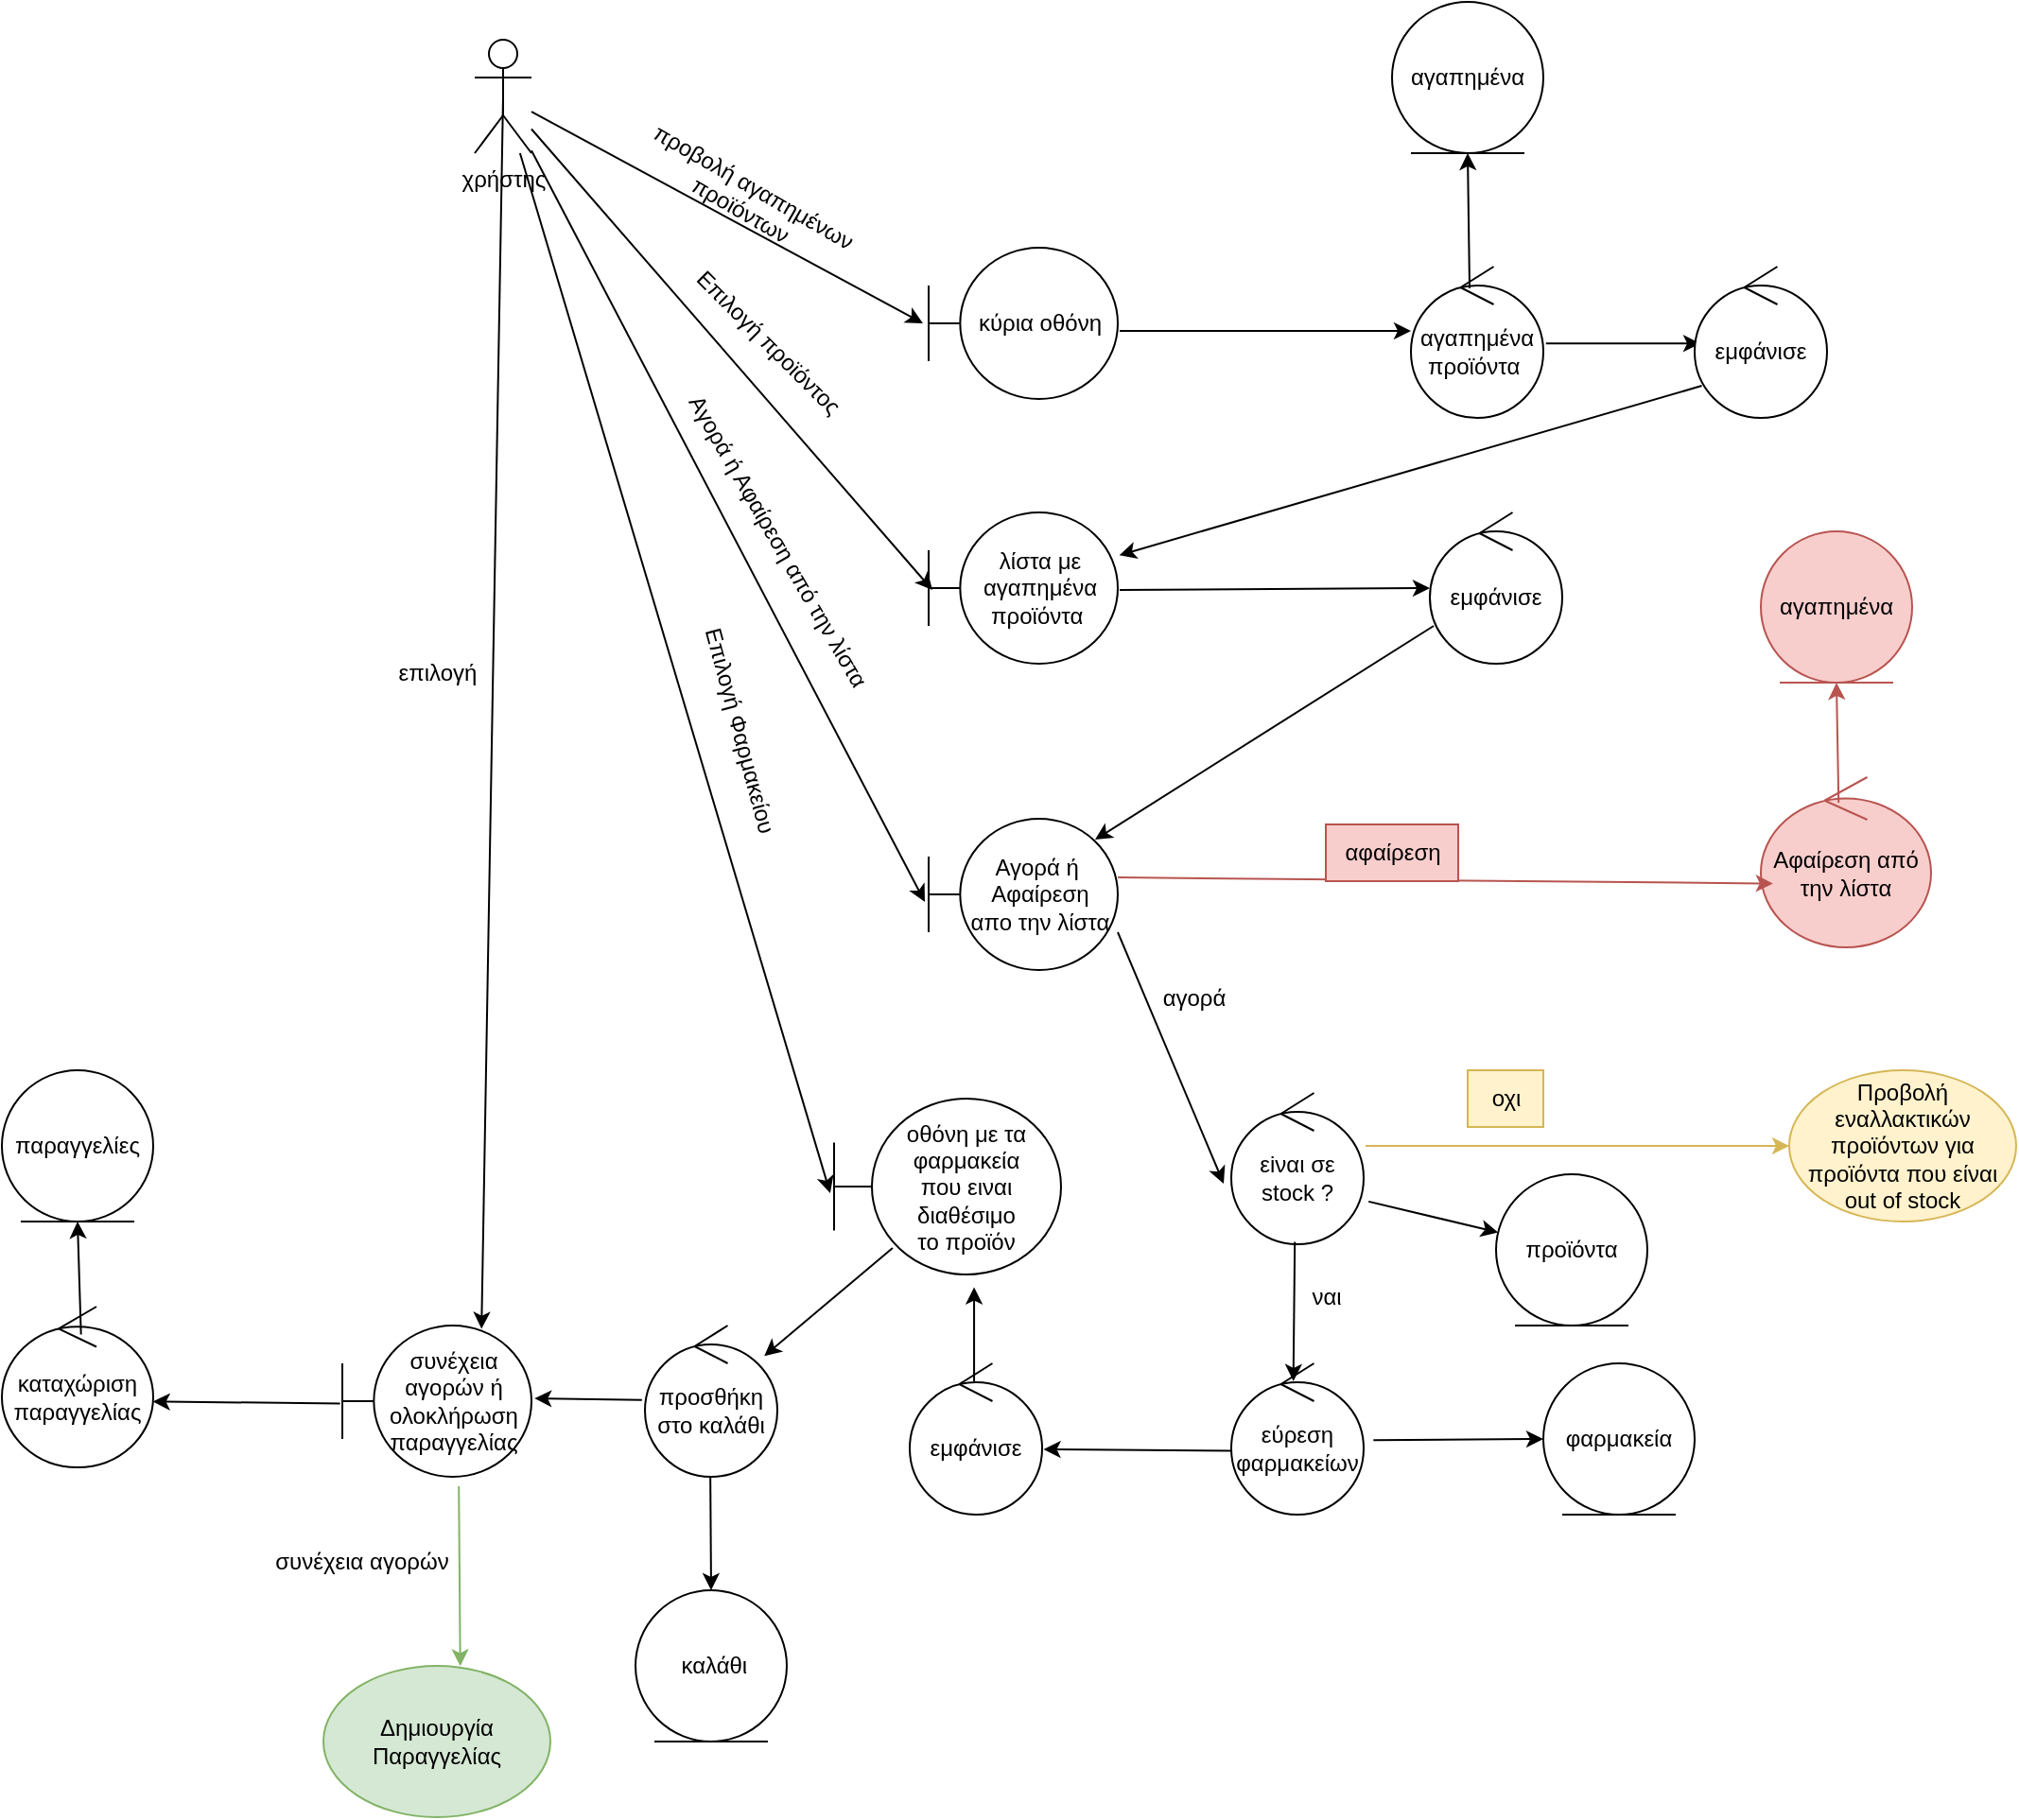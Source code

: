 <mxfile version="21.2.8" type="device">
  <diagram name="Page-1" id="IQTiKRB02Jf_GiqLcTtX">
    <mxGraphModel dx="2736" dy="606" grid="1" gridSize="10" guides="1" tooltips="1" connect="1" arrows="1" fold="1" page="1" pageScale="1" pageWidth="850" pageHeight="1100" math="0" shadow="0">
      <root>
        <mxCell id="0" />
        <mxCell id="1" parent="0" />
        <mxCell id="qbaSDtBNnqxAWvWLSkWQ-3" value="χρήστης" style="shape=umlActor;verticalLabelPosition=bottom;verticalAlign=top;html=1;" parent="1" vertex="1">
          <mxGeometry x="-920" y="140" width="30" height="60" as="geometry" />
        </mxCell>
        <mxCell id="qbaSDtBNnqxAWvWLSkWQ-31" value="κύρια οθόνη" style="shape=umlBoundary;whiteSpace=wrap;html=1;" parent="1" vertex="1">
          <mxGeometry x="-680" y="250" width="100" height="80" as="geometry" />
        </mxCell>
        <mxCell id="qbaSDtBNnqxAWvWLSkWQ-34" value="προβολή&amp;nbsp;αγαπημένων &lt;br&gt;προϊόντων&lt;br&gt;&amp;nbsp;" style="text;html=1;align=center;verticalAlign=middle;resizable=0;points=[];autosize=1;strokeColor=none;fillColor=none;rotation=30;" parent="1" vertex="1">
          <mxGeometry x="-850" y="200" width="140" height="60" as="geometry" />
        </mxCell>
        <mxCell id="qbaSDtBNnqxAWvWLSkWQ-35" value="αγαπημένα&lt;br style=&quot;border-color: var(--border-color);&quot;&gt;προϊόντα&amp;nbsp;" style="ellipse;shape=umlControl;whiteSpace=wrap;html=1;" parent="1" vertex="1">
          <mxGeometry x="-425" y="260" width="70" height="80" as="geometry" />
        </mxCell>
        <mxCell id="qbaSDtBNnqxAWvWLSkWQ-37" value="λίστα με αγαπημένα&lt;br style=&quot;border-color: var(--border-color);&quot;&gt;&lt;span style=&quot;&quot;&gt;προϊόντα&amp;nbsp;&lt;/span&gt;" style="shape=umlBoundary;whiteSpace=wrap;html=1;" parent="1" vertex="1">
          <mxGeometry x="-680" y="390" width="100" height="80" as="geometry" />
        </mxCell>
        <mxCell id="qbaSDtBNnqxAWvWLSkWQ-42" value="" style="endArrow=classic;html=1;rounded=0;exitX=1.01;exitY=0.55;exitDx=0;exitDy=0;exitPerimeter=0;entryX=0;entryY=0.425;entryDx=0;entryDy=0;entryPerimeter=0;" parent="1" source="qbaSDtBNnqxAWvWLSkWQ-31" target="qbaSDtBNnqxAWvWLSkWQ-35" edge="1">
          <mxGeometry width="50" height="50" relative="1" as="geometry">
            <mxPoint x="180" y="500" as="sourcePoint" />
            <mxPoint x="230" y="450" as="targetPoint" />
          </mxGeometry>
        </mxCell>
        <mxCell id="qbaSDtBNnqxAWvWLSkWQ-43" value="εμφάνισε" style="ellipse;shape=umlControl;whiteSpace=wrap;html=1;" parent="1" vertex="1">
          <mxGeometry x="-415" y="390" width="70" height="80" as="geometry" />
        </mxCell>
        <mxCell id="qbaSDtBNnqxAWvWLSkWQ-45" value="" style="endArrow=classic;html=1;rounded=0;exitX=1.01;exitY=0.513;exitDx=0;exitDy=0;exitPerimeter=0;entryX=0;entryY=0.5;entryDx=0;entryDy=0;entryPerimeter=0;" parent="1" source="qbaSDtBNnqxAWvWLSkWQ-37" target="qbaSDtBNnqxAWvWLSkWQ-43" edge="1">
          <mxGeometry width="50" height="50" relative="1" as="geometry">
            <mxPoint x="210" y="610" as="sourcePoint" />
            <mxPoint x="260" y="560" as="targetPoint" />
          </mxGeometry>
        </mxCell>
        <mxCell id="qbaSDtBNnqxAWvWLSkWQ-46" value="Αγορά ή&amp;nbsp; Αφαίρεση&lt;br style=&quot;border-color: var(--border-color);&quot;&gt;&lt;span style=&quot;&quot;&gt;απο την λίστα&lt;/span&gt;" style="shape=umlBoundary;whiteSpace=wrap;html=1;" parent="1" vertex="1">
          <mxGeometry x="-680" y="552" width="100" height="80" as="geometry" />
        </mxCell>
        <mxCell id="qbaSDtBNnqxAWvWLSkWQ-48" value="" style="endArrow=classic;html=1;rounded=0;exitX=0.029;exitY=0.75;exitDx=0;exitDy=0;exitPerimeter=0;entryX=0.88;entryY=0.138;entryDx=0;entryDy=0;entryPerimeter=0;" parent="1" source="qbaSDtBNnqxAWvWLSkWQ-43" target="qbaSDtBNnqxAWvWLSkWQ-46" edge="1">
          <mxGeometry width="50" height="50" relative="1" as="geometry">
            <mxPoint x="-150" y="672" as="sourcePoint" />
            <mxPoint x="-100" y="622" as="targetPoint" />
          </mxGeometry>
        </mxCell>
        <mxCell id="qbaSDtBNnqxAWvWLSkWQ-50" value="Aγορά ή Αφαίρεση από την λίστα" style="text;html=1;align=center;verticalAlign=middle;resizable=0;points=[];autosize=1;strokeColor=none;fillColor=none;rotation=60;" parent="1" vertex="1">
          <mxGeometry x="-860" y="390" width="200" height="30" as="geometry" />
        </mxCell>
        <mxCell id="qbaSDtBNnqxAWvWLSkWQ-51" value="Επιλογή προϊόντος" style="text;html=1;align=center;verticalAlign=middle;resizable=0;points=[];autosize=1;strokeColor=none;fillColor=none;rotation=45;" parent="1" vertex="1">
          <mxGeometry x="-830" y="285" width="130" height="30" as="geometry" />
        </mxCell>
        <mxCell id="qbaSDtBNnqxAWvWLSkWQ-52" value="" style="endArrow=classic;html=1;rounded=0;exitX=1;exitY=0.75;exitDx=0;exitDy=0;exitPerimeter=0;entryX=-0.057;entryY=0.6;entryDx=0;entryDy=0;entryPerimeter=0;" parent="1" source="qbaSDtBNnqxAWvWLSkWQ-46" target="qbaSDtBNnqxAWvWLSkWQ-53" edge="1">
          <mxGeometry width="50" height="50" relative="1" as="geometry">
            <mxPoint x="-220" y="662" as="sourcePoint" />
            <mxPoint x="-50" y="787" as="targetPoint" />
          </mxGeometry>
        </mxCell>
        <mxCell id="qbaSDtBNnqxAWvWLSkWQ-53" value="εiναι σε stock ?" style="ellipse;shape=umlControl;whiteSpace=wrap;html=1;" parent="1" vertex="1">
          <mxGeometry x="-520" y="697" width="70" height="80" as="geometry" />
        </mxCell>
        <mxCell id="qbaSDtBNnqxAWvWLSkWQ-54" value="αγορά" style="text;html=1;align=center;verticalAlign=middle;resizable=0;points=[];autosize=1;strokeColor=none;fillColor=none;" parent="1" vertex="1">
          <mxGeometry x="-570" y="632" width="60" height="30" as="geometry" />
        </mxCell>
        <mxCell id="qbaSDtBNnqxAWvWLSkWQ-56" value="φαρμακεία" style="ellipse;shape=umlEntity;whiteSpace=wrap;html=1;" parent="1" vertex="1">
          <mxGeometry x="-355" y="840" width="80" height="80" as="geometry" />
        </mxCell>
        <mxCell id="qbaSDtBNnqxAWvWLSkWQ-59" value="εμφάνισε" style="ellipse;shape=umlControl;whiteSpace=wrap;html=1;" parent="1" vertex="1">
          <mxGeometry x="-690" y="840" width="70" height="80" as="geometry" />
        </mxCell>
        <mxCell id="qbaSDtBNnqxAWvWLSkWQ-60" value="ναι" style="text;html=1;align=center;verticalAlign=middle;resizable=0;points=[];autosize=1;strokeColor=none;fillColor=none;" parent="1" vertex="1">
          <mxGeometry x="-490" y="790" width="40" height="30" as="geometry" />
        </mxCell>
        <mxCell id="qbaSDtBNnqxAWvWLSkWQ-63" value="οθόνη με τα φαρμακεία&lt;br style=&quot;border-color: var(--border-color);&quot;&gt;&lt;span style=&quot;&quot;&gt;που ειναι διαθέσιμο&lt;/span&gt;&lt;br style=&quot;border-color: var(--border-color);&quot;&gt;&lt;span style=&quot;&quot;&gt;το προϊόν&lt;/span&gt;" style="shape=umlBoundary;whiteSpace=wrap;html=1;" parent="1" vertex="1">
          <mxGeometry x="-730" y="700" width="120" height="93" as="geometry" />
        </mxCell>
        <mxCell id="qbaSDtBNnqxAWvWLSkWQ-68" value="προσθήκη στο καλάθι" style="ellipse;shape=umlControl;whiteSpace=wrap;html=1;" parent="1" vertex="1">
          <mxGeometry x="-830" y="820" width="70" height="80" as="geometry" />
        </mxCell>
        <mxCell id="qbaSDtBNnqxAWvWLSkWQ-74" value="Αφαίρεση από την λίστα" style="ellipse;shape=umlControl;whiteSpace=wrap;html=1;fillColor=#f8cecc;strokeColor=#b85450;" parent="1" vertex="1">
          <mxGeometry x="-240" y="530" width="90" height="90" as="geometry" />
        </mxCell>
        <mxCell id="qbaSDtBNnqxAWvWLSkWQ-75" value="αγαπημένα" style="ellipse;shape=umlEntity;whiteSpace=wrap;html=1;fillColor=#f8cecc;strokeColor=#b85450;" parent="1" vertex="1">
          <mxGeometry x="-240" y="400" width="80" height="80" as="geometry" />
        </mxCell>
        <mxCell id="qbaSDtBNnqxAWvWLSkWQ-77" value="" style="endArrow=classic;html=1;rounded=0;exitX=1;exitY=0.388;exitDx=0;exitDy=0;exitPerimeter=0;entryX=0.071;entryY=0.625;entryDx=0;entryDy=0;entryPerimeter=0;fillColor=#f8cecc;strokeColor=#b85450;" parent="1" source="qbaSDtBNnqxAWvWLSkWQ-46" target="qbaSDtBNnqxAWvWLSkWQ-74" edge="1">
          <mxGeometry width="50" height="50" relative="1" as="geometry">
            <mxPoint x="20" y="782" as="sourcePoint" />
            <mxPoint x="70" y="732" as="targetPoint" />
          </mxGeometry>
        </mxCell>
        <mxCell id="qbaSDtBNnqxAWvWLSkWQ-78" value="" style="endArrow=classic;html=1;rounded=0;exitX=0.457;exitY=0.15;exitDx=0;exitDy=0;exitPerimeter=0;entryX=0.5;entryY=1;entryDx=0;entryDy=0;fillColor=#f8cecc;strokeColor=#b85450;" parent="1" source="qbaSDtBNnqxAWvWLSkWQ-74" target="qbaSDtBNnqxAWvWLSkWQ-75" edge="1">
          <mxGeometry width="50" height="50" relative="1" as="geometry">
            <mxPoint x="20" y="782" as="sourcePoint" />
            <mxPoint x="70" y="732" as="targetPoint" />
          </mxGeometry>
        </mxCell>
        <mxCell id="qbaSDtBNnqxAWvWLSkWQ-79" value="αφαίρεση" style="text;html=1;align=center;verticalAlign=middle;resizable=0;points=[];autosize=1;strokeColor=#b85450;fillColor=#f8cecc;" parent="1" vertex="1">
          <mxGeometry x="-470" y="555" width="70" height="30" as="geometry" />
        </mxCell>
        <mxCell id="qbaSDtBNnqxAWvWLSkWQ-80" value="Προβολή εναλλακτικών προϊόντων για προϊόντα που είναι out of stock" style="ellipse;whiteSpace=wrap;html=1;fillColor=#fff2cc;strokeColor=#d6b656;" parent="1" vertex="1">
          <mxGeometry x="-225" y="685" width="120" height="80" as="geometry" />
        </mxCell>
        <mxCell id="qbaSDtBNnqxAWvWLSkWQ-81" value="" style="endArrow=classic;html=1;rounded=0;exitX=1.014;exitY=0.35;exitDx=0;exitDy=0;exitPerimeter=0;fillColor=#fff2cc;strokeColor=#d6b656;entryX=0;entryY=0.5;entryDx=0;entryDy=0;" parent="1" source="qbaSDtBNnqxAWvWLSkWQ-53" target="qbaSDtBNnqxAWvWLSkWQ-80" edge="1">
          <mxGeometry width="50" height="50" relative="1" as="geometry">
            <mxPoint x="170" y="882" as="sourcePoint" />
            <mxPoint x="140" y="862" as="targetPoint" />
          </mxGeometry>
        </mxCell>
        <mxCell id="qbaSDtBNnqxAWvWLSkWQ-82" value="οχι" style="text;html=1;align=center;verticalAlign=middle;resizable=0;points=[];autosize=1;strokeColor=#d6b656;fillColor=#fff2cc;" parent="1" vertex="1">
          <mxGeometry x="-395" y="685" width="40" height="30" as="geometry" />
        </mxCell>
        <mxCell id="2-c7B4VhWy937aU1t4bQ-7" value="" style="endArrow=classic;html=1;rounded=0;entryX=-0.03;entryY=0.5;entryDx=0;entryDy=0;entryPerimeter=0;" parent="1" source="qbaSDtBNnqxAWvWLSkWQ-3" target="qbaSDtBNnqxAWvWLSkWQ-31" edge="1">
          <mxGeometry width="50" height="50" relative="1" as="geometry">
            <mxPoint x="-230" y="240" as="sourcePoint" />
            <mxPoint x="-180" y="190" as="targetPoint" />
          </mxGeometry>
        </mxCell>
        <mxCell id="2-c7B4VhWy937aU1t4bQ-9" value="" style="endArrow=classic;html=1;rounded=0;entryX=0.02;entryY=0.513;entryDx=0;entryDy=0;entryPerimeter=0;" parent="1" source="qbaSDtBNnqxAWvWLSkWQ-3" target="qbaSDtBNnqxAWvWLSkWQ-37" edge="1">
          <mxGeometry width="50" height="50" relative="1" as="geometry">
            <mxPoint x="-230" y="380" as="sourcePoint" />
            <mxPoint x="-180" y="330" as="targetPoint" />
          </mxGeometry>
        </mxCell>
        <mxCell id="2-c7B4VhWy937aU1t4bQ-10" value="" style="endArrow=classic;html=1;rounded=0;exitX=1.02;exitY=0.508;exitDx=0;exitDy=0;exitPerimeter=0;entryX=0.043;entryY=0.508;entryDx=0;entryDy=0;entryPerimeter=0;" parent="1" source="qbaSDtBNnqxAWvWLSkWQ-35" target="u4nq2--EvxjBtqNpTbSl-1" edge="1">
          <mxGeometry width="50" height="50" relative="1" as="geometry">
            <mxPoint x="-270" y="350" as="sourcePoint" />
            <mxPoint x="-220" y="300" as="targetPoint" />
          </mxGeometry>
        </mxCell>
        <mxCell id="2-c7B4VhWy937aU1t4bQ-12" value="" style="endArrow=classic;html=1;rounded=0;entryX=-0.02;entryY=0.55;entryDx=0;entryDy=0;entryPerimeter=0;" parent="1" source="qbaSDtBNnqxAWvWLSkWQ-3" target="qbaSDtBNnqxAWvWLSkWQ-46" edge="1">
          <mxGeometry width="50" height="50" relative="1" as="geometry">
            <mxPoint x="-270" y="450" as="sourcePoint" />
            <mxPoint x="-220" y="400" as="targetPoint" />
          </mxGeometry>
        </mxCell>
        <mxCell id="2-c7B4VhWy937aU1t4bQ-16" value="" style="endArrow=classic;html=1;rounded=0;entryX=-0.017;entryY=0.538;entryDx=0;entryDy=0;entryPerimeter=0;" parent="1" source="qbaSDtBNnqxAWvWLSkWQ-3" target="qbaSDtBNnqxAWvWLSkWQ-63" edge="1">
          <mxGeometry width="50" height="50" relative="1" as="geometry">
            <mxPoint x="-880" y="209" as="sourcePoint" />
            <mxPoint x="-672" y="606" as="targetPoint" />
          </mxGeometry>
        </mxCell>
        <mxCell id="2-c7B4VhWy937aU1t4bQ-17" value="Επιλογή Φαρμακείου" style="text;html=1;align=center;verticalAlign=middle;resizable=0;points=[];autosize=1;strokeColor=none;fillColor=none;rotation=75;" parent="1" vertex="1">
          <mxGeometry x="-850" y="490" width="140" height="30" as="geometry" />
        </mxCell>
        <mxCell id="2-c7B4VhWy937aU1t4bQ-19" value="" style="endArrow=classic;html=1;rounded=0;exitX=0.258;exitY=0.849;exitDx=0;exitDy=0;exitPerimeter=0;" parent="1" source="qbaSDtBNnqxAWvWLSkWQ-63" target="qbaSDtBNnqxAWvWLSkWQ-68" edge="1">
          <mxGeometry width="50" height="50" relative="1" as="geometry">
            <mxPoint x="-270" y="670" as="sourcePoint" />
            <mxPoint x="-220" y="620" as="targetPoint" />
          </mxGeometry>
        </mxCell>
        <mxCell id="kx_d8gpz1fThckoxQMwW-2" value="συνέχεια αγορών ή ολοκλήρωση παραγγελίας" style="shape=umlBoundary;whiteSpace=wrap;html=1;" parent="1" vertex="1">
          <mxGeometry x="-990" y="820" width="100" height="80" as="geometry" />
        </mxCell>
        <mxCell id="kx_d8gpz1fThckoxQMwW-3" value="" style="endArrow=classic;html=1;rounded=0;exitX=-0.023;exitY=0.492;exitDx=0;exitDy=0;exitPerimeter=0;entryX=1.016;entryY=0.482;entryDx=0;entryDy=0;entryPerimeter=0;" parent="1" source="qbaSDtBNnqxAWvWLSkWQ-68" target="kx_d8gpz1fThckoxQMwW-2" edge="1">
          <mxGeometry width="50" height="50" relative="1" as="geometry">
            <mxPoint x="-1000" y="870" as="sourcePoint" />
            <mxPoint x="-950" y="820" as="targetPoint" />
          </mxGeometry>
        </mxCell>
        <mxCell id="kx_d8gpz1fThckoxQMwW-4" value="" style="endArrow=classic;html=1;rounded=0;exitX=0.5;exitY=0.5;exitDx=0;exitDy=0;exitPerimeter=0;entryX=0.736;entryY=0.022;entryDx=0;entryDy=0;entryPerimeter=0;" parent="1" source="qbaSDtBNnqxAWvWLSkWQ-3" target="kx_d8gpz1fThckoxQMwW-2" edge="1">
          <mxGeometry width="50" height="50" relative="1" as="geometry">
            <mxPoint x="-1000" y="370" as="sourcePoint" />
            <mxPoint x="-950" y="320" as="targetPoint" />
          </mxGeometry>
        </mxCell>
        <mxCell id="kx_d8gpz1fThckoxQMwW-5" value="επιλογή" style="text;html=1;align=center;verticalAlign=middle;resizable=0;points=[];autosize=1;strokeColor=none;fillColor=none;" parent="1" vertex="1">
          <mxGeometry x="-970" y="460" width="60" height="30" as="geometry" />
        </mxCell>
        <mxCell id="kx_d8gpz1fThckoxQMwW-6" value="Δημιουργία Παραγγελίας" style="ellipse;whiteSpace=wrap;html=1;fillColor=#d5e8d4;strokeColor=#82b366;" parent="1" vertex="1">
          <mxGeometry x="-1000" y="1000" width="120" height="80" as="geometry" />
        </mxCell>
        <mxCell id="kx_d8gpz1fThckoxQMwW-7" value="συνέχεια αγορών" style="text;html=1;align=center;verticalAlign=middle;resizable=0;points=[];autosize=1;strokeColor=none;fillColor=none;" parent="1" vertex="1">
          <mxGeometry x="-1040" y="930" width="120" height="30" as="geometry" />
        </mxCell>
        <mxCell id="kx_d8gpz1fThckoxQMwW-8" value="" style="endArrow=classic;html=1;rounded=0;exitX=0.616;exitY=1.062;exitDx=0;exitDy=0;exitPerimeter=0;entryX=0.603;entryY=0.002;entryDx=0;entryDy=0;entryPerimeter=0;fillColor=#d5e8d4;strokeColor=#82b366;" parent="1" source="kx_d8gpz1fThckoxQMwW-2" target="kx_d8gpz1fThckoxQMwW-6" edge="1">
          <mxGeometry width="50" height="50" relative="1" as="geometry">
            <mxPoint x="-1000" y="970" as="sourcePoint" />
            <mxPoint x="-950" y="920" as="targetPoint" />
          </mxGeometry>
        </mxCell>
        <mxCell id="kx_d8gpz1fThckoxQMwW-9" value="&amp;nbsp;καλάθι" style="ellipse;shape=umlEntity;whiteSpace=wrap;html=1;" parent="1" vertex="1">
          <mxGeometry x="-835" y="960" width="80" height="80" as="geometry" />
        </mxCell>
        <mxCell id="kx_d8gpz1fThckoxQMwW-10" value="" style="endArrow=classic;html=1;rounded=0;exitX=0.494;exitY=0.995;exitDx=0;exitDy=0;exitPerimeter=0;entryX=0.5;entryY=0;entryDx=0;entryDy=0;" parent="1" source="qbaSDtBNnqxAWvWLSkWQ-68" target="kx_d8gpz1fThckoxQMwW-9" edge="1">
          <mxGeometry width="50" height="50" relative="1" as="geometry">
            <mxPoint x="-820" y="970" as="sourcePoint" />
            <mxPoint x="-770" y="920" as="targetPoint" />
          </mxGeometry>
        </mxCell>
        <mxCell id="kx_d8gpz1fThckoxQMwW-12" value="" style="endArrow=classic;html=1;rounded=0;exitX=-0.012;exitY=0.515;exitDx=0;exitDy=0;exitPerimeter=0;entryX=0.998;entryY=0.591;entryDx=0;entryDy=0;entryPerimeter=0;" parent="1" source="kx_d8gpz1fThckoxQMwW-2" target="vjaxEdrjSYlHlND0n6Hi-3" edge="1">
          <mxGeometry width="50" height="50" relative="1" as="geometry">
            <mxPoint x="-930" y="870" as="sourcePoint" />
            <mxPoint x="-880" y="820" as="targetPoint" />
          </mxGeometry>
        </mxCell>
        <mxCell id="Me83OcK2SVn-LIgYVFQr-1" value="αγαπημένα" style="ellipse;shape=umlEntity;whiteSpace=wrap;html=1;" parent="1" vertex="1">
          <mxGeometry x="-435" y="120" width="80" height="80" as="geometry" />
        </mxCell>
        <mxCell id="Me83OcK2SVn-LIgYVFQr-2" value="" style="endArrow=classic;html=1;rounded=0;entryX=0.5;entryY=1;entryDx=0;entryDy=0;exitX=0.443;exitY=0.143;exitDx=0;exitDy=0;exitPerimeter=0;" parent="1" source="qbaSDtBNnqxAWvWLSkWQ-35" target="Me83OcK2SVn-LIgYVFQr-1" edge="1">
          <mxGeometry width="50" height="50" relative="1" as="geometry">
            <mxPoint x="-620" y="280" as="sourcePoint" />
            <mxPoint x="-570" y="230" as="targetPoint" />
          </mxGeometry>
        </mxCell>
        <mxCell id="vjaxEdrjSYlHlND0n6Hi-1" value="προϊόντα" style="ellipse;shape=umlEntity;whiteSpace=wrap;html=1;" parent="1" vertex="1">
          <mxGeometry x="-380" y="740" width="80" height="80" as="geometry" />
        </mxCell>
        <mxCell id="vjaxEdrjSYlHlND0n6Hi-2" value="" style="endArrow=classic;html=1;rounded=0;exitX=1.037;exitY=0.718;exitDx=0;exitDy=0;exitPerimeter=0;" parent="1" source="qbaSDtBNnqxAWvWLSkWQ-53" target="vjaxEdrjSYlHlND0n6Hi-1" edge="1">
          <mxGeometry width="50" height="50" relative="1" as="geometry">
            <mxPoint x="-440" y="640" as="sourcePoint" />
            <mxPoint x="-390" y="590" as="targetPoint" />
          </mxGeometry>
        </mxCell>
        <mxCell id="vjaxEdrjSYlHlND0n6Hi-3" value="καταχώριση παραγγελίας" style="ellipse;shape=umlControl;whiteSpace=wrap;html=1;" parent="1" vertex="1">
          <mxGeometry x="-1170" y="810" width="80" height="85" as="geometry" />
        </mxCell>
        <mxCell id="vjaxEdrjSYlHlND0n6Hi-4" value="παραγγελίες" style="ellipse;shape=umlEntity;whiteSpace=wrap;html=1;" parent="1" vertex="1">
          <mxGeometry x="-1170" y="685" width="80" height="80" as="geometry" />
        </mxCell>
        <mxCell id="vjaxEdrjSYlHlND0n6Hi-5" value="" style="endArrow=classic;html=1;rounded=0;entryX=0.5;entryY=1;entryDx=0;entryDy=0;exitX=0.523;exitY=0.174;exitDx=0;exitDy=0;exitPerimeter=0;" parent="1" source="vjaxEdrjSYlHlND0n6Hi-3" target="vjaxEdrjSYlHlND0n6Hi-4" edge="1">
          <mxGeometry width="50" height="50" relative="1" as="geometry">
            <mxPoint x="-1120" y="840" as="sourcePoint" />
            <mxPoint x="-1070" y="790" as="targetPoint" />
          </mxGeometry>
        </mxCell>
        <mxCell id="u4nq2--EvxjBtqNpTbSl-1" value="εμφάνισε" style="ellipse;shape=umlControl;whiteSpace=wrap;html=1;" vertex="1" parent="1">
          <mxGeometry x="-275" y="260" width="70" height="80" as="geometry" />
        </mxCell>
        <mxCell id="u4nq2--EvxjBtqNpTbSl-2" value="" style="endArrow=classic;html=1;rounded=0;exitX=0.054;exitY=0.788;exitDx=0;exitDy=0;exitPerimeter=0;entryX=1.008;entryY=0.283;entryDx=0;entryDy=0;entryPerimeter=0;" edge="1" parent="1" source="u4nq2--EvxjBtqNpTbSl-1" target="qbaSDtBNnqxAWvWLSkWQ-37">
          <mxGeometry width="50" height="50" relative="1" as="geometry">
            <mxPoint x="-570" y="440" as="sourcePoint" />
            <mxPoint x="-520" y="390" as="targetPoint" />
          </mxGeometry>
        </mxCell>
        <mxCell id="u4nq2--EvxjBtqNpTbSl-3" value="εύρεση&lt;br&gt;φαρμακείων" style="ellipse;shape=umlControl;whiteSpace=wrap;html=1;" vertex="1" parent="1">
          <mxGeometry x="-520" y="840" width="70" height="80" as="geometry" />
        </mxCell>
        <mxCell id="u4nq2--EvxjBtqNpTbSl-4" value="" style="endArrow=classic;html=1;rounded=0;entryX=0.469;entryY=0.118;entryDx=0;entryDy=0;entryPerimeter=0;exitX=0.48;exitY=0.985;exitDx=0;exitDy=0;exitPerimeter=0;" edge="1" parent="1" source="qbaSDtBNnqxAWvWLSkWQ-53" target="u4nq2--EvxjBtqNpTbSl-3">
          <mxGeometry width="50" height="50" relative="1" as="geometry">
            <mxPoint x="-570" y="840" as="sourcePoint" />
            <mxPoint x="-520" y="790" as="targetPoint" />
          </mxGeometry>
        </mxCell>
        <mxCell id="u4nq2--EvxjBtqNpTbSl-5" value="" style="endArrow=classic;html=1;rounded=0;entryX=0;entryY=0.5;entryDx=0;entryDy=0;exitX=1.074;exitY=0.508;exitDx=0;exitDy=0;exitPerimeter=0;" edge="1" parent="1" source="u4nq2--EvxjBtqNpTbSl-3" target="qbaSDtBNnqxAWvWLSkWQ-56">
          <mxGeometry width="50" height="50" relative="1" as="geometry">
            <mxPoint x="-570" y="840" as="sourcePoint" />
            <mxPoint x="-520" y="790" as="targetPoint" />
          </mxGeometry>
        </mxCell>
        <mxCell id="u4nq2--EvxjBtqNpTbSl-6" value="" style="endArrow=classic;html=1;rounded=0;exitX=0;exitY=0.578;exitDx=0;exitDy=0;exitPerimeter=0;entryX=1.011;entryY=0.568;entryDx=0;entryDy=0;entryPerimeter=0;" edge="1" parent="1" source="u4nq2--EvxjBtqNpTbSl-3" target="qbaSDtBNnqxAWvWLSkWQ-59">
          <mxGeometry width="50" height="50" relative="1" as="geometry">
            <mxPoint x="-570" y="840" as="sourcePoint" />
            <mxPoint x="-520" y="790" as="targetPoint" />
          </mxGeometry>
        </mxCell>
        <mxCell id="u4nq2--EvxjBtqNpTbSl-7" value="" style="endArrow=classic;html=1;rounded=0;exitX=0.486;exitY=0.118;exitDx=0;exitDy=0;exitPerimeter=0;entryX=0.617;entryY=1.073;entryDx=0;entryDy=0;entryPerimeter=0;" edge="1" parent="1" source="qbaSDtBNnqxAWvWLSkWQ-59" target="qbaSDtBNnqxAWvWLSkWQ-63">
          <mxGeometry width="50" height="50" relative="1" as="geometry">
            <mxPoint x="-570" y="840" as="sourcePoint" />
            <mxPoint x="-520" y="790" as="targetPoint" />
          </mxGeometry>
        </mxCell>
      </root>
    </mxGraphModel>
  </diagram>
</mxfile>
